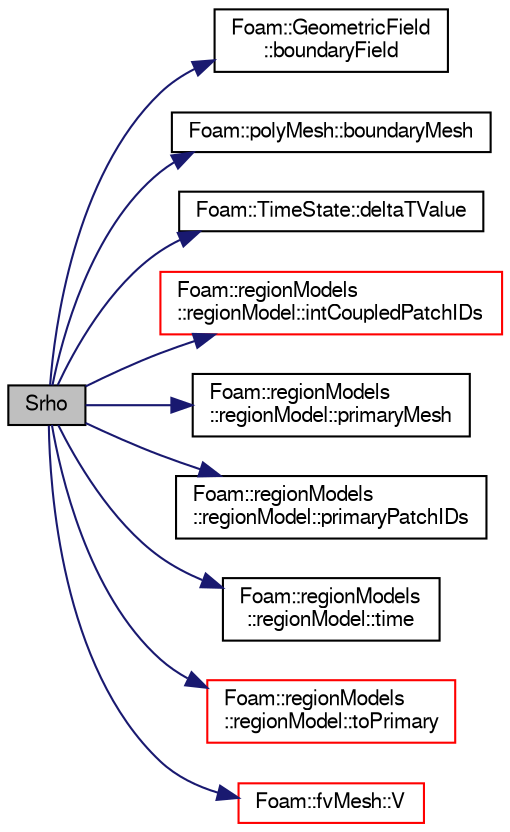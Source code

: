 digraph "Srho"
{
  bgcolor="transparent";
  edge [fontname="FreeSans",fontsize="10",labelfontname="FreeSans",labelfontsize="10"];
  node [fontname="FreeSans",fontsize="10",shape=record];
  rankdir="LR";
  Node2074 [label="Srho",height=0.2,width=0.4,color="black", fillcolor="grey75", style="filled", fontcolor="black"];
  Node2074 -> Node2075 [color="midnightblue",fontsize="10",style="solid",fontname="FreeSans"];
  Node2075 [label="Foam::GeometricField\l::boundaryField",height=0.2,width=0.4,color="black",URL="$a22434.html#a3c6c1a789b48ea0c5e8bff64f9c14f2d",tooltip="Return reference to GeometricBoundaryField. "];
  Node2074 -> Node2076 [color="midnightblue",fontsize="10",style="solid",fontname="FreeSans"];
  Node2076 [label="Foam::polyMesh::boundaryMesh",height=0.2,width=0.4,color="black",URL="$a27410.html#a9f2b68c134340291eda6197f47f25484",tooltip="Return boundary mesh. "];
  Node2074 -> Node2077 [color="midnightblue",fontsize="10",style="solid",fontname="FreeSans"];
  Node2077 [label="Foam::TimeState::deltaTValue",height=0.2,width=0.4,color="black",URL="$a26362.html#aeb7fdbc18a6f908efa70a34e5688436c",tooltip="Return time step value. "];
  Node2074 -> Node2078 [color="midnightblue",fontsize="10",style="solid",fontname="FreeSans"];
  Node2078 [label="Foam::regionModels\l::regionModel::intCoupledPatchIDs",height=0.2,width=0.4,color="red",URL="$a28998.html#aecf92ee7f756d6e3c713b358b054c10c",tooltip="Return the list of patch IDs internally coupled with the. "];
  Node2074 -> Node2080 [color="midnightblue",fontsize="10",style="solid",fontname="FreeSans"];
  Node2080 [label="Foam::regionModels\l::regionModel::primaryMesh",height=0.2,width=0.4,color="black",URL="$a28998.html#a4fcb1e32ba3faef9cc4757d98726996b",tooltip="Return the reference to the primary mesh database. "];
  Node2074 -> Node2081 [color="midnightblue",fontsize="10",style="solid",fontname="FreeSans"];
  Node2081 [label="Foam::regionModels\l::regionModel::primaryPatchIDs",height=0.2,width=0.4,color="black",URL="$a28998.html#adede6ceb7c085f64c08d55fe7e79f0c7",tooltip="Return the list of patch IDs on the primary region coupled. "];
  Node2074 -> Node2082 [color="midnightblue",fontsize="10",style="solid",fontname="FreeSans"];
  Node2082 [label="Foam::regionModels\l::regionModel::time",height=0.2,width=0.4,color="black",URL="$a28998.html#a1ed86245b170b9f651f62650b1827500",tooltip="Return the reference to the time database. "];
  Node2074 -> Node2083 [color="midnightblue",fontsize="10",style="solid",fontname="FreeSans"];
  Node2083 [label="Foam::regionModels\l::regionModel::toPrimary",height=0.2,width=0.4,color="red",URL="$a28998.html#a9eb06bf3e9f3a48d073f510de8eb8463",tooltip="Convert a local region field to the primary region. "];
  Node2074 -> Node2266 [color="midnightblue",fontsize="10",style="solid",fontname="FreeSans"];
  Node2266 [label="Foam::fvMesh::V",height=0.2,width=0.4,color="red",URL="$a22766.html#a154893d1a508aff074b16eaeaa396aea",tooltip="Return cell volumes. "];
}
